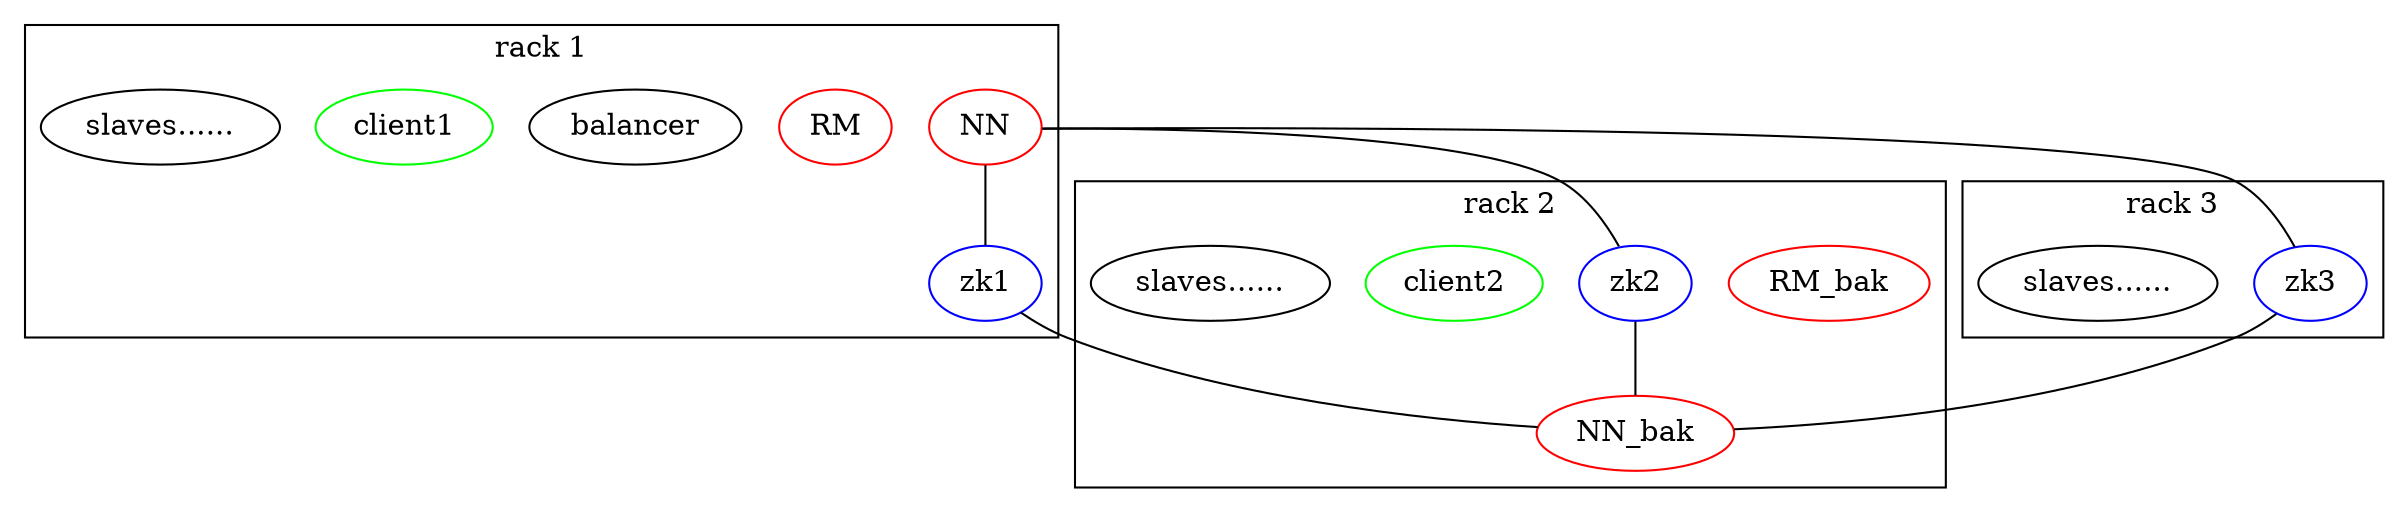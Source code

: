 // -*- mode: graphviz-dot ;-*-
graph {
        //node[shape=box, color=red, style=solid] //monitors
        subgraph cluster_rack1{
                label="rack 1"
                NN[color=red]
                RM[color=red]
                zk1[color=blue]
                balancer
                client1[color=green]
                other_slaves1[label="slaves......"]
        }

        subgraph cluster_rack2{
                label="rack 2"
                NN_bak[color=red]
                RM_bak[color=red]
                zk2[color=blue]
                client2[color=green]
                other_slaves2[label="slaves......"]
        }

        subgraph cluster_rack3{
                label="rack 3"
                zk3[color=blue]
                other_slaves3[label="slaves......"]
        }

        NN--zk1--NN_bak
        NN--zk2--NN_bak
        NN--zk3--NN_bak

}
